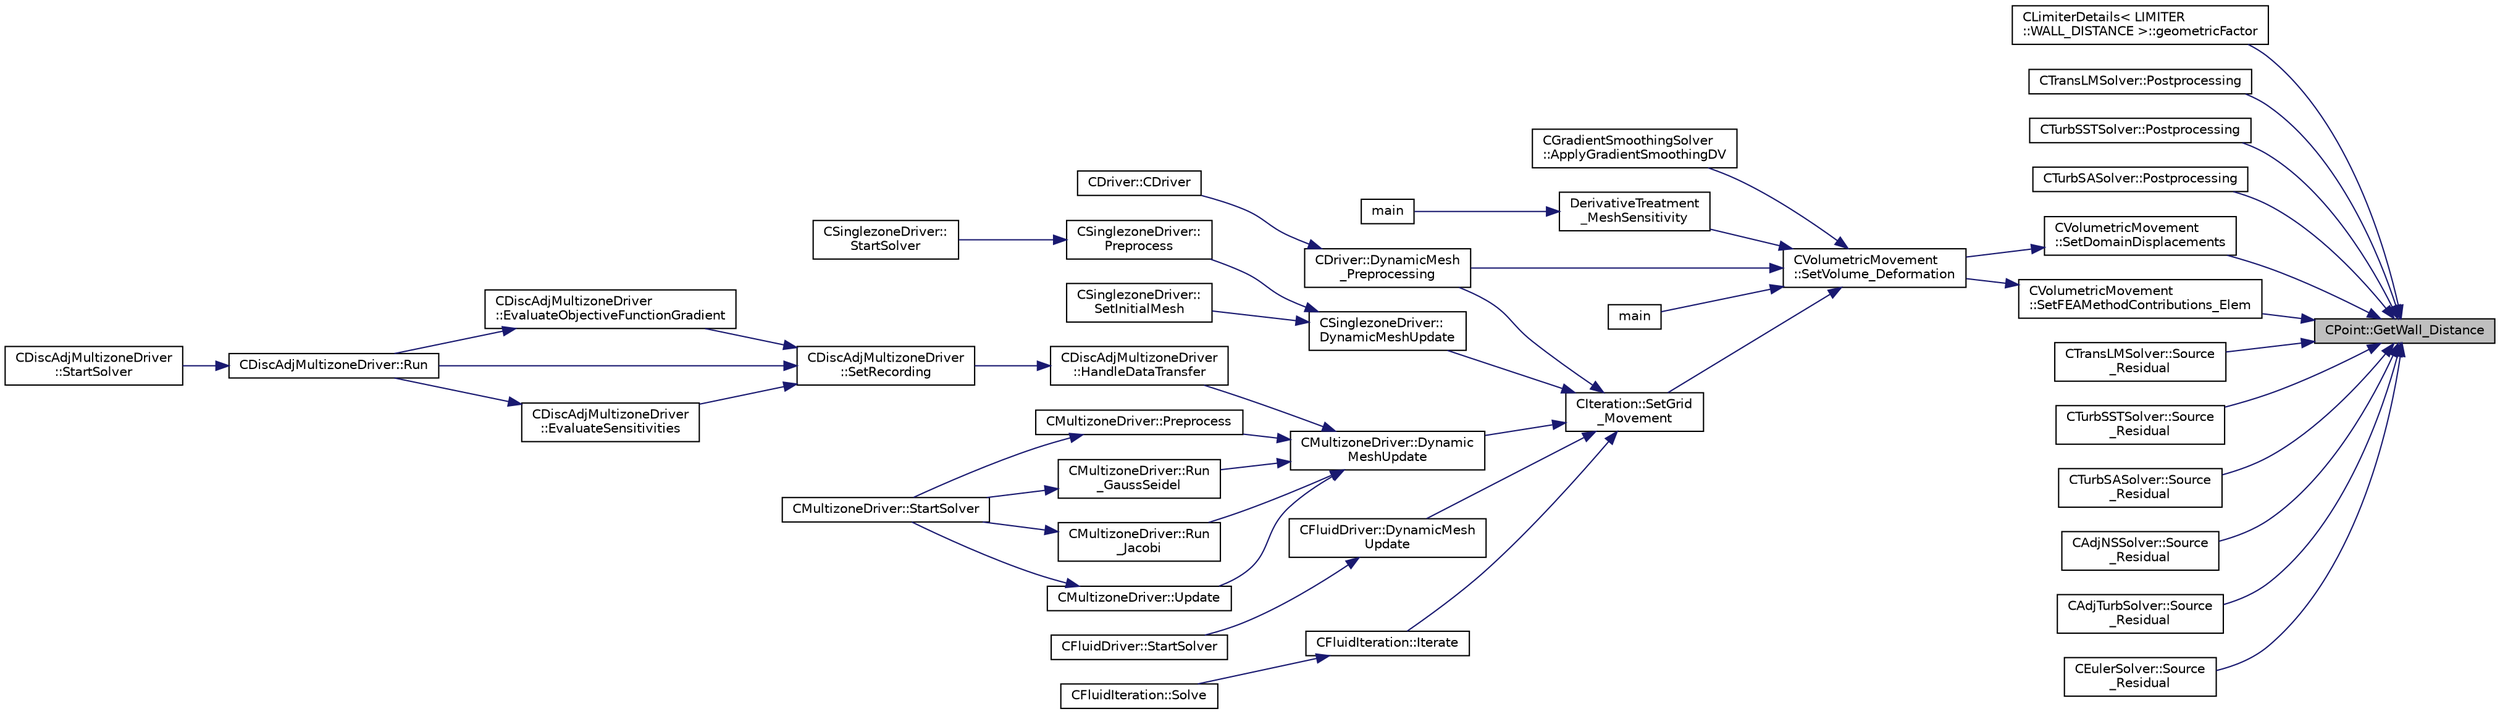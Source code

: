 digraph "CPoint::GetWall_Distance"
{
 // LATEX_PDF_SIZE
  edge [fontname="Helvetica",fontsize="10",labelfontname="Helvetica",labelfontsize="10"];
  node [fontname="Helvetica",fontsize="10",shape=record];
  rankdir="RL";
  Node1 [label="CPoint::GetWall_Distance",height=0.2,width=0.4,color="black", fillcolor="grey75", style="filled", fontcolor="black",tooltip="Get the value of the distance to the nearest wall."];
  Node1 -> Node2 [dir="back",color="midnightblue",fontsize="10",style="solid",fontname="Helvetica"];
  Node2 [label="CLimiterDetails\< LIMITER\l::WALL_DISTANCE \>::geometricFactor",height=0.2,width=0.4,color="black", fillcolor="white", style="filled",URL="$structCLimiterDetails_3_01LIMITER_1_1WALL__DISTANCE_01_4.html#a2239ce60bcd4e6d78284d378cdd4a04b",tooltip="Full limiting (1st order) near walls."];
  Node1 -> Node3 [dir="back",color="midnightblue",fontsize="10",style="solid",fontname="Helvetica"];
  Node3 [label="CTransLMSolver::Postprocessing",height=0.2,width=0.4,color="black", fillcolor="white", style="filled",URL="$classCTransLMSolver.html#aa2cb59dfa880122b3c0485f9d2db78c6",tooltip="Computes the effective intermtittency."];
  Node1 -> Node4 [dir="back",color="midnightblue",fontsize="10",style="solid",fontname="Helvetica"];
  Node4 [label="CTurbSSTSolver::Postprocessing",height=0.2,width=0.4,color="black", fillcolor="white", style="filled",URL="$classCTurbSSTSolver.html#a9f9394f05aa34e96e4bf2dd00447789a",tooltip="Computes the eddy viscosity."];
  Node1 -> Node5 [dir="back",color="midnightblue",fontsize="10",style="solid",fontname="Helvetica"];
  Node5 [label="CTurbSASolver::Postprocessing",height=0.2,width=0.4,color="black", fillcolor="white", style="filled",URL="$classCTurbSASolver.html#af815ca3a9ef4726b625a89028dc6fb0e",tooltip="A virtual member."];
  Node1 -> Node6 [dir="back",color="midnightblue",fontsize="10",style="solid",fontname="Helvetica"];
  Node6 [label="CVolumetricMovement\l::SetDomainDisplacements",height=0.2,width=0.4,color="black", fillcolor="white", style="filled",URL="$classCVolumetricMovement.html#a34e2da985ad10e2db2d7b3753f0569c3",tooltip="Check the domain points vertex that are going to be moved."];
  Node6 -> Node7 [dir="back",color="midnightblue",fontsize="10",style="solid",fontname="Helvetica"];
  Node7 [label="CVolumetricMovement\l::SetVolume_Deformation",height=0.2,width=0.4,color="black", fillcolor="white", style="filled",URL="$classCVolumetricMovement.html#a96c9dadafe051a2479ef4ec4b51adb04",tooltip="Grid deformation using the spring analogy method."];
  Node7 -> Node8 [dir="back",color="midnightblue",fontsize="10",style="solid",fontname="Helvetica"];
  Node8 [label="CGradientSmoothingSolver\l::ApplyGradientSmoothingDV",height=0.2,width=0.4,color="black", fillcolor="white", style="filled",URL="$classCGradientSmoothingSolver.html#a443fb04934697664cd7defae114e6ef4",tooltip="All steps required for smoothing the whole system on DV level in an iterative way."];
  Node7 -> Node9 [dir="back",color="midnightblue",fontsize="10",style="solid",fontname="Helvetica"];
  Node9 [label="DerivativeTreatment\l_MeshSensitivity",height=0.2,width=0.4,color="black", fillcolor="white", style="filled",URL="$SU2__DOT_8cpp.html#a160a5823e2f9b59992121278680ea5d5",tooltip="Treatment of derivatives with the Sobolev smoothing solver."];
  Node9 -> Node10 [dir="back",color="midnightblue",fontsize="10",style="solid",fontname="Helvetica"];
  Node10 [label="main",height=0.2,width=0.4,color="black", fillcolor="white", style="filled",URL="$SU2__DOT_8cpp.html#a0ddf1224851353fc92bfbff6f499fa97",tooltip=" "];
  Node7 -> Node11 [dir="back",color="midnightblue",fontsize="10",style="solid",fontname="Helvetica"];
  Node11 [label="CDriver::DynamicMesh\l_Preprocessing",height=0.2,width=0.4,color="black", fillcolor="white", style="filled",URL="$classCDriver.html#ab130423a20d43ddd4eb0d9cde51c2708",tooltip="GridMovement_Preprocessing."];
  Node11 -> Node12 [dir="back",color="midnightblue",fontsize="10",style="solid",fontname="Helvetica"];
  Node12 [label="CDriver::CDriver",height=0.2,width=0.4,color="black", fillcolor="white", style="filled",URL="$classCDriver.html#a3fca4a013a6efa9bbb38fe78a86b5f3d",tooltip="Constructor of the class."];
  Node7 -> Node13 [dir="back",color="midnightblue",fontsize="10",style="solid",fontname="Helvetica"];
  Node13 [label="main",height=0.2,width=0.4,color="black", fillcolor="white", style="filled",URL="$SU2__DEF_8cpp.html#a0ddf1224851353fc92bfbff6f499fa97",tooltip=" "];
  Node7 -> Node14 [dir="back",color="midnightblue",fontsize="10",style="solid",fontname="Helvetica"];
  Node14 [label="CIteration::SetGrid\l_Movement",height=0.2,width=0.4,color="black", fillcolor="white", style="filled",URL="$classCIteration.html#a7b36785762f6b0c214569b185b858b6c",tooltip="Updates the positions and grid velocities for dynamic meshes between physical time steps."];
  Node14 -> Node11 [dir="back",color="midnightblue",fontsize="10",style="solid",fontname="Helvetica"];
  Node14 -> Node15 [dir="back",color="midnightblue",fontsize="10",style="solid",fontname="Helvetica"];
  Node15 [label="CSinglezoneDriver::\lDynamicMeshUpdate",height=0.2,width=0.4,color="black", fillcolor="white", style="filled",URL="$classCSinglezoneDriver.html#a2f88f82c3b958d60452d5513daf5c128",tooltip="Perform a dynamic mesh deformation, included grid velocity computation and the update of the multigri..."];
  Node15 -> Node16 [dir="back",color="midnightblue",fontsize="10",style="solid",fontname="Helvetica"];
  Node16 [label="CSinglezoneDriver::\lPreprocess",height=0.2,width=0.4,color="black", fillcolor="white", style="filled",URL="$classCSinglezoneDriver.html#a0b2c8c9b257915d6b19d72014f3bb82a",tooltip="Preprocess the single-zone iteration."];
  Node16 -> Node17 [dir="back",color="midnightblue",fontsize="10",style="solid",fontname="Helvetica"];
  Node17 [label="CSinglezoneDriver::\lStartSolver",height=0.2,width=0.4,color="black", fillcolor="white", style="filled",URL="$classCSinglezoneDriver.html#ac98c6acfe034381fb3b77c6753c4d734",tooltip="[Overload] Launch the computation for single-zone problems."];
  Node15 -> Node18 [dir="back",color="midnightblue",fontsize="10",style="solid",fontname="Helvetica"];
  Node18 [label="CSinglezoneDriver::\lSetInitialMesh",height=0.2,width=0.4,color="black", fillcolor="white", style="filled",URL="$classCSinglezoneDriver.html#aec7315f833718d3f1ac6c2fb2b2a661b",tooltip="Perform a mesh deformation as initial condition."];
  Node14 -> Node19 [dir="back",color="midnightblue",fontsize="10",style="solid",fontname="Helvetica"];
  Node19 [label="CMultizoneDriver::Dynamic\lMeshUpdate",height=0.2,width=0.4,color="black", fillcolor="white", style="filled",URL="$classCMultizoneDriver.html#a53ec5acb13bb0e897515e098b11b10ac",tooltip="Perform a dynamic mesh deformation, included grid velocity computation and the update of the multigri..."];
  Node19 -> Node20 [dir="back",color="midnightblue",fontsize="10",style="solid",fontname="Helvetica"];
  Node20 [label="CDiscAdjMultizoneDriver\l::HandleDataTransfer",height=0.2,width=0.4,color="black", fillcolor="white", style="filled",URL="$classCDiscAdjMultizoneDriver.html#ab33de05a7a1f77dcf60014a4a35dd4f1",tooltip="Transfer data between zones and update grids when required."];
  Node20 -> Node21 [dir="back",color="midnightblue",fontsize="10",style="solid",fontname="Helvetica"];
  Node21 [label="CDiscAdjMultizoneDriver\l::SetRecording",height=0.2,width=0.4,color="black", fillcolor="white", style="filled",URL="$classCDiscAdjMultizoneDriver.html#a6858d2798084ac58973760b98cbc268d",tooltip="Record one iteration of the primal problem within each zone."];
  Node21 -> Node22 [dir="back",color="midnightblue",fontsize="10",style="solid",fontname="Helvetica"];
  Node22 [label="CDiscAdjMultizoneDriver\l::EvaluateObjectiveFunctionGradient",height=0.2,width=0.4,color="black", fillcolor="white", style="filled",URL="$classCDiscAdjMultizoneDriver.html#a7a644ee8fc2141f2083b91afd2cab856",tooltip="Evaluate the gradient of the objective function and add to \"External\"."];
  Node22 -> Node23 [dir="back",color="midnightblue",fontsize="10",style="solid",fontname="Helvetica"];
  Node23 [label="CDiscAdjMultizoneDriver::Run",height=0.2,width=0.4,color="black", fillcolor="white", style="filled",URL="$classCDiscAdjMultizoneDriver.html#af996aecdb6d20aa4fc81c9b67295abf5",tooltip="[Overload] Run an discrete adjoint update of all solvers within multiple zones."];
  Node23 -> Node24 [dir="back",color="midnightblue",fontsize="10",style="solid",fontname="Helvetica"];
  Node24 [label="CDiscAdjMultizoneDriver\l::StartSolver",height=0.2,width=0.4,color="black", fillcolor="white", style="filled",URL="$classCDiscAdjMultizoneDriver.html#a75de0a1a482ceeed4301a384f1515092",tooltip="[Overload] Launch the computation for discrete adjoint multizone problems."];
  Node21 -> Node25 [dir="back",color="midnightblue",fontsize="10",style="solid",fontname="Helvetica"];
  Node25 [label="CDiscAdjMultizoneDriver\l::EvaluateSensitivities",height=0.2,width=0.4,color="black", fillcolor="white", style="filled",URL="$classCDiscAdjMultizoneDriver.html#a9d998fae109427a1061069800ad931c3",tooltip="Evaluate sensitivites for the current adjoint solution and output files."];
  Node25 -> Node23 [dir="back",color="midnightblue",fontsize="10",style="solid",fontname="Helvetica"];
  Node21 -> Node23 [dir="back",color="midnightblue",fontsize="10",style="solid",fontname="Helvetica"];
  Node19 -> Node26 [dir="back",color="midnightblue",fontsize="10",style="solid",fontname="Helvetica"];
  Node26 [label="CMultizoneDriver::Preprocess",height=0.2,width=0.4,color="black", fillcolor="white", style="filled",URL="$classCMultizoneDriver.html#a92c39c3bdad3f83c17e7bdf8acbfe0f7",tooltip="Preprocess the multizone iteration."];
  Node26 -> Node27 [dir="back",color="midnightblue",fontsize="10",style="solid",fontname="Helvetica"];
  Node27 [label="CMultizoneDriver::StartSolver",height=0.2,width=0.4,color="black", fillcolor="white", style="filled",URL="$classCMultizoneDriver.html#a48545e4827cc34298f792995e06d90dd",tooltip="[Overload] Launch the computation for multizone problems."];
  Node19 -> Node28 [dir="back",color="midnightblue",fontsize="10",style="solid",fontname="Helvetica"];
  Node28 [label="CMultizoneDriver::Run\l_GaussSeidel",height=0.2,width=0.4,color="black", fillcolor="white", style="filled",URL="$classCMultizoneDriver.html#a0831675485ec791db4daa926b299caaa",tooltip="Run a Block Gauss-Seidel iteration in all physical zones."];
  Node28 -> Node27 [dir="back",color="midnightblue",fontsize="10",style="solid",fontname="Helvetica"];
  Node19 -> Node29 [dir="back",color="midnightblue",fontsize="10",style="solid",fontname="Helvetica"];
  Node29 [label="CMultizoneDriver::Run\l_Jacobi",height=0.2,width=0.4,color="black", fillcolor="white", style="filled",URL="$classCMultizoneDriver.html#a3fb588b700451ea8c886eab2fc340f2d",tooltip="Run a Block-Jacobi iteration in all physical zones."];
  Node29 -> Node27 [dir="back",color="midnightblue",fontsize="10",style="solid",fontname="Helvetica"];
  Node19 -> Node30 [dir="back",color="midnightblue",fontsize="10",style="solid",fontname="Helvetica"];
  Node30 [label="CMultizoneDriver::Update",height=0.2,width=0.4,color="black", fillcolor="white", style="filled",URL="$classCMultizoneDriver.html#a0bb9caf0b5fea8d01e714577b0974466",tooltip="Update the dual-time solution within multiple zones."];
  Node30 -> Node27 [dir="back",color="midnightblue",fontsize="10",style="solid",fontname="Helvetica"];
  Node14 -> Node31 [dir="back",color="midnightblue",fontsize="10",style="solid",fontname="Helvetica"];
  Node31 [label="CFluidDriver::DynamicMesh\lUpdate",height=0.2,width=0.4,color="black", fillcolor="white", style="filled",URL="$classCFluidDriver.html#a169667db03c0f4e2511d23a8a29280f6",tooltip="Perform a dynamic mesh deformation, included grid velocity computation and the update of the multigri..."];
  Node31 -> Node32 [dir="back",color="midnightblue",fontsize="10",style="solid",fontname="Helvetica"];
  Node32 [label="CFluidDriver::StartSolver",height=0.2,width=0.4,color="black", fillcolor="white", style="filled",URL="$classCFluidDriver.html#aa0139a1e26f43f0154854c9f99ded978",tooltip="Launch the computation for all zones and all physics."];
  Node14 -> Node33 [dir="back",color="midnightblue",fontsize="10",style="solid",fontname="Helvetica"];
  Node33 [label="CFluidIteration::Iterate",height=0.2,width=0.4,color="black", fillcolor="white", style="filled",URL="$classCFluidIteration.html#a9ce0d8765aff42207afcd2c9ab6f71d8",tooltip="Perform a single iteration of the fluid system."];
  Node33 -> Node34 [dir="back",color="midnightblue",fontsize="10",style="solid",fontname="Helvetica"];
  Node34 [label="CFluidIteration::Solve",height=0.2,width=0.4,color="black", fillcolor="white", style="filled",URL="$classCFluidIteration.html#ae4c454356af70246063fdcba4accb068",tooltip="Iterate the fluid system for a number of Inner_Iter iterations."];
  Node1 -> Node35 [dir="back",color="midnightblue",fontsize="10",style="solid",fontname="Helvetica"];
  Node35 [label="CVolumetricMovement\l::SetFEAMethodContributions_Elem",height=0.2,width=0.4,color="black", fillcolor="white", style="filled",URL="$classCVolumetricMovement.html#ad26b11c08de25982c8f254d465d244bb",tooltip="Compute the stiffness matrix for grid deformation using spring analogy."];
  Node35 -> Node7 [dir="back",color="midnightblue",fontsize="10",style="solid",fontname="Helvetica"];
  Node1 -> Node36 [dir="back",color="midnightblue",fontsize="10",style="solid",fontname="Helvetica"];
  Node36 [label="CTransLMSolver::Source\l_Residual",height=0.2,width=0.4,color="black", fillcolor="white", style="filled",URL="$classCTransLMSolver.html#a44ed4f90b0d02ea2cc779ca7f0974fce",tooltip="Source term computation."];
  Node1 -> Node37 [dir="back",color="midnightblue",fontsize="10",style="solid",fontname="Helvetica"];
  Node37 [label="CTurbSSTSolver::Source\l_Residual",height=0.2,width=0.4,color="black", fillcolor="white", style="filled",URL="$classCTurbSSTSolver.html#a1a4833387e1c5030deaac3cd81bf0cbe",tooltip="Source term computation."];
  Node1 -> Node38 [dir="back",color="midnightblue",fontsize="10",style="solid",fontname="Helvetica"];
  Node38 [label="CTurbSASolver::Source\l_Residual",height=0.2,width=0.4,color="black", fillcolor="white", style="filled",URL="$classCTurbSASolver.html#ae254c08e17def463df09c9f804bf5194",tooltip="Source term computation."];
  Node1 -> Node39 [dir="back",color="midnightblue",fontsize="10",style="solid",fontname="Helvetica"];
  Node39 [label="CAdjNSSolver::Source\l_Residual",height=0.2,width=0.4,color="black", fillcolor="white", style="filled",URL="$classCAdjNSSolver.html#a3f7289e94076471c23e53da293b69645",tooltip="Source term computation."];
  Node1 -> Node40 [dir="back",color="midnightblue",fontsize="10",style="solid",fontname="Helvetica"];
  Node40 [label="CAdjTurbSolver::Source\l_Residual",height=0.2,width=0.4,color="black", fillcolor="white", style="filled",URL="$classCAdjTurbSolver.html#a5f05f842f8d9a3de8a5f438a663dd413",tooltip="Source term computation."];
  Node1 -> Node41 [dir="back",color="midnightblue",fontsize="10",style="solid",fontname="Helvetica"];
  Node41 [label="CEulerSolver::Source\l_Residual",height=0.2,width=0.4,color="black", fillcolor="white", style="filled",URL="$classCEulerSolver.html#a3173ebda0dc28e9fc17ced219fc60e9a",tooltip="Source term integration."];
}
